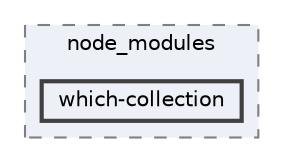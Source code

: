 digraph "pkiclassroomrescheduler/src/main/frontend/node_modules/which-collection"
{
 // LATEX_PDF_SIZE
  bgcolor="transparent";
  edge [fontname=Helvetica,fontsize=10,labelfontname=Helvetica,labelfontsize=10];
  node [fontname=Helvetica,fontsize=10,shape=box,height=0.2,width=0.4];
  compound=true
  subgraph clusterdir_72953eda66ccb3a2722c28e1c3e6c23b {
    graph [ bgcolor="#edf0f7", pencolor="grey50", label="node_modules", fontname=Helvetica,fontsize=10 style="filled,dashed", URL="dir_72953eda66ccb3a2722c28e1c3e6c23b.html",tooltip=""]
  dir_e42346e494af4ee1ba4d08b74fca2f83 [label="which-collection", fillcolor="#edf0f7", color="grey25", style="filled,bold", URL="dir_e42346e494af4ee1ba4d08b74fca2f83.html",tooltip=""];
  }
}
